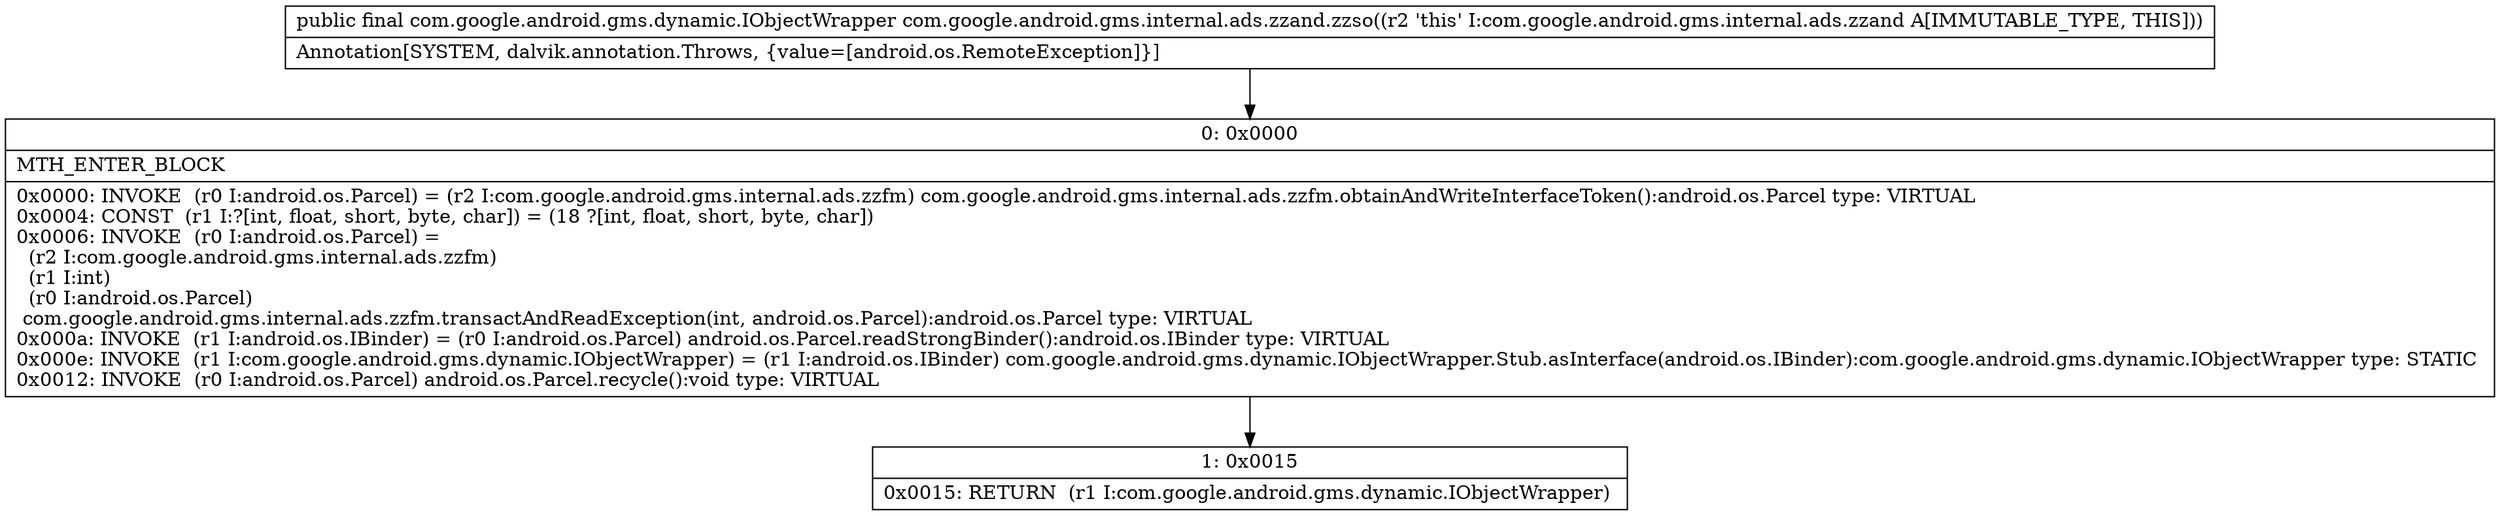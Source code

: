 digraph "CFG forcom.google.android.gms.internal.ads.zzand.zzso()Lcom\/google\/android\/gms\/dynamic\/IObjectWrapper;" {
Node_0 [shape=record,label="{0\:\ 0x0000|MTH_ENTER_BLOCK\l|0x0000: INVOKE  (r0 I:android.os.Parcel) = (r2 I:com.google.android.gms.internal.ads.zzfm) com.google.android.gms.internal.ads.zzfm.obtainAndWriteInterfaceToken():android.os.Parcel type: VIRTUAL \l0x0004: CONST  (r1 I:?[int, float, short, byte, char]) = (18 ?[int, float, short, byte, char]) \l0x0006: INVOKE  (r0 I:android.os.Parcel) = \l  (r2 I:com.google.android.gms.internal.ads.zzfm)\l  (r1 I:int)\l  (r0 I:android.os.Parcel)\l com.google.android.gms.internal.ads.zzfm.transactAndReadException(int, android.os.Parcel):android.os.Parcel type: VIRTUAL \l0x000a: INVOKE  (r1 I:android.os.IBinder) = (r0 I:android.os.Parcel) android.os.Parcel.readStrongBinder():android.os.IBinder type: VIRTUAL \l0x000e: INVOKE  (r1 I:com.google.android.gms.dynamic.IObjectWrapper) = (r1 I:android.os.IBinder) com.google.android.gms.dynamic.IObjectWrapper.Stub.asInterface(android.os.IBinder):com.google.android.gms.dynamic.IObjectWrapper type: STATIC \l0x0012: INVOKE  (r0 I:android.os.Parcel) android.os.Parcel.recycle():void type: VIRTUAL \l}"];
Node_1 [shape=record,label="{1\:\ 0x0015|0x0015: RETURN  (r1 I:com.google.android.gms.dynamic.IObjectWrapper) \l}"];
MethodNode[shape=record,label="{public final com.google.android.gms.dynamic.IObjectWrapper com.google.android.gms.internal.ads.zzand.zzso((r2 'this' I:com.google.android.gms.internal.ads.zzand A[IMMUTABLE_TYPE, THIS]))  | Annotation[SYSTEM, dalvik.annotation.Throws, \{value=[android.os.RemoteException]\}]\l}"];
MethodNode -> Node_0;
Node_0 -> Node_1;
}

